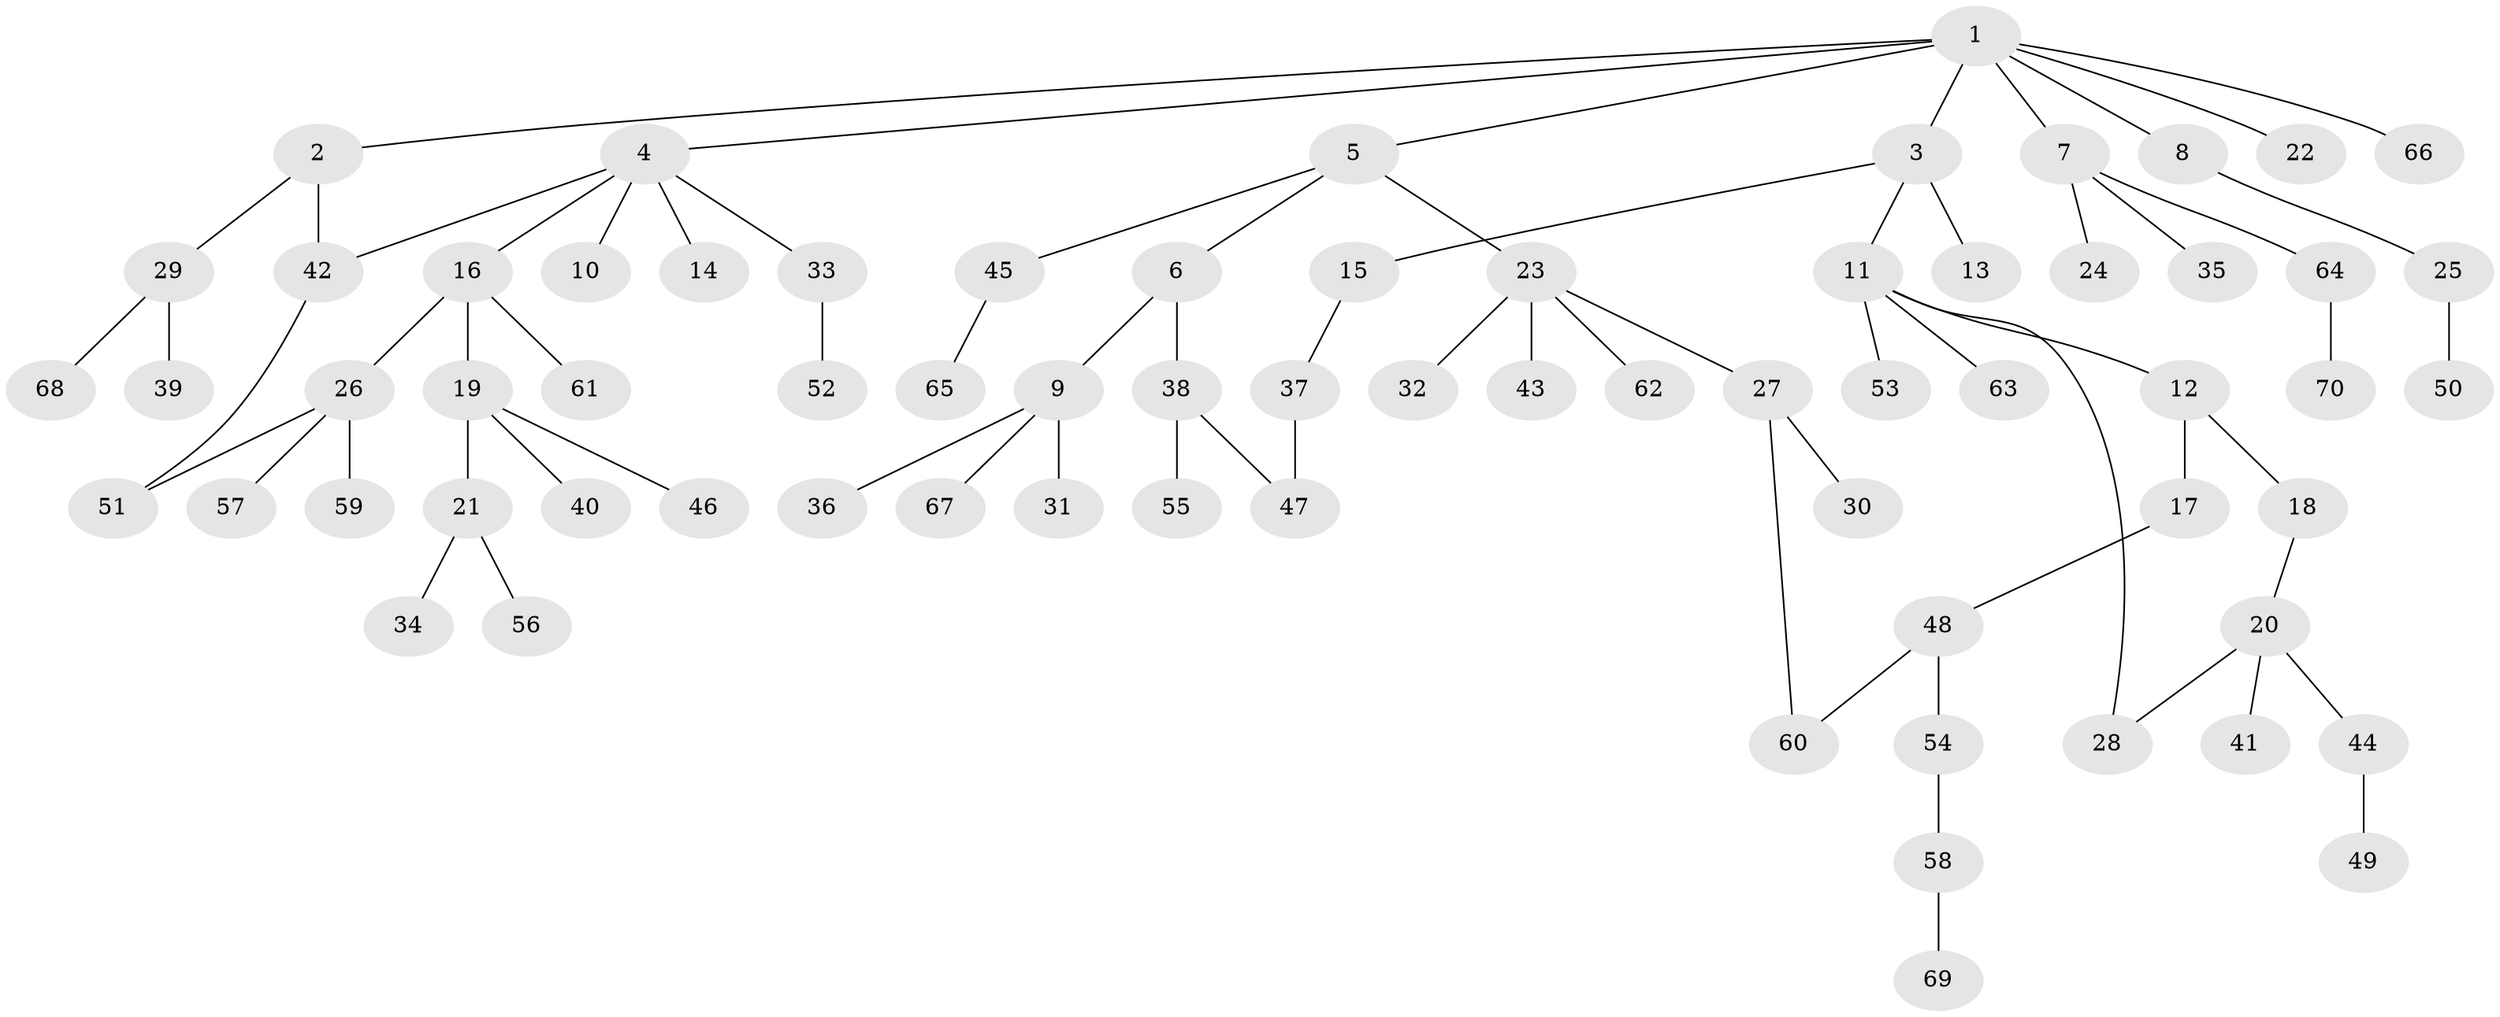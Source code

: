 // coarse degree distribution, {5: 0.045454545454545456, 1: 0.4090909090909091, 3: 0.25, 2: 0.22727272727272727, 4: 0.045454545454545456, 7: 0.022727272727272728}
// Generated by graph-tools (version 1.1) at 2025/36/03/04/25 23:36:03]
// undirected, 70 vertices, 74 edges
graph export_dot {
  node [color=gray90,style=filled];
  1;
  2;
  3;
  4;
  5;
  6;
  7;
  8;
  9;
  10;
  11;
  12;
  13;
  14;
  15;
  16;
  17;
  18;
  19;
  20;
  21;
  22;
  23;
  24;
  25;
  26;
  27;
  28;
  29;
  30;
  31;
  32;
  33;
  34;
  35;
  36;
  37;
  38;
  39;
  40;
  41;
  42;
  43;
  44;
  45;
  46;
  47;
  48;
  49;
  50;
  51;
  52;
  53;
  54;
  55;
  56;
  57;
  58;
  59;
  60;
  61;
  62;
  63;
  64;
  65;
  66;
  67;
  68;
  69;
  70;
  1 -- 2;
  1 -- 3;
  1 -- 4;
  1 -- 5;
  1 -- 7;
  1 -- 8;
  1 -- 22;
  1 -- 66;
  2 -- 29;
  2 -- 42;
  3 -- 11;
  3 -- 13;
  3 -- 15;
  4 -- 10;
  4 -- 14;
  4 -- 16;
  4 -- 33;
  4 -- 42;
  5 -- 6;
  5 -- 23;
  5 -- 45;
  6 -- 9;
  6 -- 38;
  7 -- 24;
  7 -- 35;
  7 -- 64;
  8 -- 25;
  9 -- 31;
  9 -- 36;
  9 -- 67;
  11 -- 12;
  11 -- 53;
  11 -- 63;
  11 -- 28;
  12 -- 17;
  12 -- 18;
  15 -- 37;
  16 -- 19;
  16 -- 26;
  16 -- 61;
  17 -- 48;
  18 -- 20;
  19 -- 21;
  19 -- 40;
  19 -- 46;
  20 -- 28;
  20 -- 41;
  20 -- 44;
  21 -- 34;
  21 -- 56;
  23 -- 27;
  23 -- 32;
  23 -- 43;
  23 -- 62;
  25 -- 50;
  26 -- 57;
  26 -- 59;
  26 -- 51;
  27 -- 30;
  27 -- 60;
  29 -- 39;
  29 -- 68;
  33 -- 52;
  37 -- 47;
  38 -- 47;
  38 -- 55;
  42 -- 51;
  44 -- 49;
  45 -- 65;
  48 -- 54;
  48 -- 60;
  54 -- 58;
  58 -- 69;
  64 -- 70;
}

